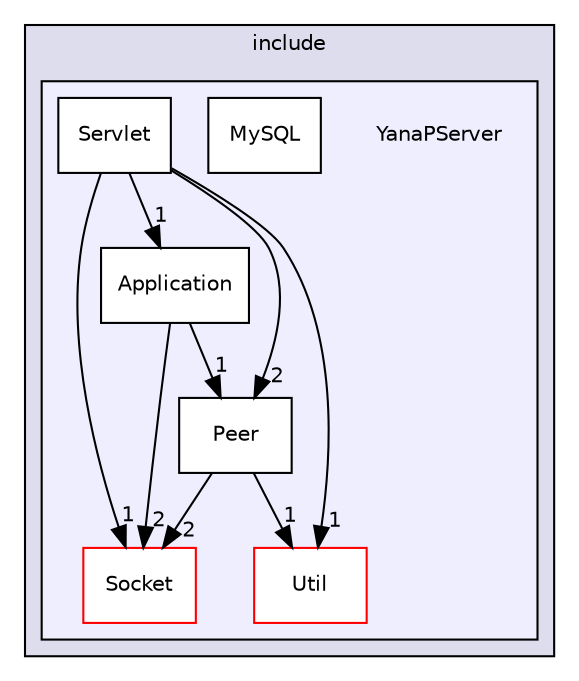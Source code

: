 digraph "YanaPServer" {
  compound=true
  node [ fontsize="10", fontname="Helvetica"];
  edge [ labelfontsize="10", labelfontname="Helvetica"];
  subgraph clusterdir_bac11a0200f3b99801364ef40513dc7d {
    graph [ bgcolor="#ddddee", pencolor="black", label="include" fontname="Helvetica", fontsize="10", URL="dir_bac11a0200f3b99801364ef40513dc7d.html"]
  subgraph clusterdir_05ce26451ba72466281a68fa333db4c9 {
    graph [ bgcolor="#eeeeff", pencolor="black", label="" URL="dir_05ce26451ba72466281a68fa333db4c9.html"];
    dir_05ce26451ba72466281a68fa333db4c9 [shape=plaintext label="YanaPServer"];
    dir_a20e85408acbd72c49dd604a7a1846df [shape=box label="Application" color="black" fillcolor="white" style="filled" URL="dir_a20e85408acbd72c49dd604a7a1846df.html"];
    dir_e5a87265b458a595df32d1deb9875678 [shape=box label="MySQL" color="black" fillcolor="white" style="filled" URL="dir_e5a87265b458a595df32d1deb9875678.html"];
    dir_960b8e36b494efe68e2099644f2abb6b [shape=box label="Peer" color="black" fillcolor="white" style="filled" URL="dir_960b8e36b494efe68e2099644f2abb6b.html"];
    dir_ce5a86610c14ebe5511a21d691d9a710 [shape=box label="Servlet" color="black" fillcolor="white" style="filled" URL="dir_ce5a86610c14ebe5511a21d691d9a710.html"];
    dir_c715092d858975d717cbcfac61317f8e [shape=box label="Socket" color="red" fillcolor="white" style="filled" URL="dir_c715092d858975d717cbcfac61317f8e.html"];
    dir_651c73b7fa1d91bab3f1794f6c5782dd [shape=box label="Util" color="red" fillcolor="white" style="filled" URL="dir_651c73b7fa1d91bab3f1794f6c5782dd.html"];
  }
  }
  dir_960b8e36b494efe68e2099644f2abb6b->dir_c715092d858975d717cbcfac61317f8e [headlabel="2", labeldistance=1.5 headhref="dir_000020_000014.html"];
  dir_960b8e36b494efe68e2099644f2abb6b->dir_651c73b7fa1d91bab3f1794f6c5782dd [headlabel="1", labeldistance=1.5 headhref="dir_000020_000007.html"];
  dir_ce5a86610c14ebe5511a21d691d9a710->dir_960b8e36b494efe68e2099644f2abb6b [headlabel="2", labeldistance=1.5 headhref="dir_000011_000020.html"];
  dir_ce5a86610c14ebe5511a21d691d9a710->dir_c715092d858975d717cbcfac61317f8e [headlabel="1", labeldistance=1.5 headhref="dir_000011_000014.html"];
  dir_ce5a86610c14ebe5511a21d691d9a710->dir_651c73b7fa1d91bab3f1794f6c5782dd [headlabel="1", labeldistance=1.5 headhref="dir_000011_000007.html"];
  dir_ce5a86610c14ebe5511a21d691d9a710->dir_a20e85408acbd72c49dd604a7a1846df [headlabel="1", labeldistance=1.5 headhref="dir_000011_000005.html"];
  dir_a20e85408acbd72c49dd604a7a1846df->dir_960b8e36b494efe68e2099644f2abb6b [headlabel="1", labeldistance=1.5 headhref="dir_000005_000020.html"];
  dir_a20e85408acbd72c49dd604a7a1846df->dir_c715092d858975d717cbcfac61317f8e [headlabel="2", labeldistance=1.5 headhref="dir_000005_000014.html"];
}
